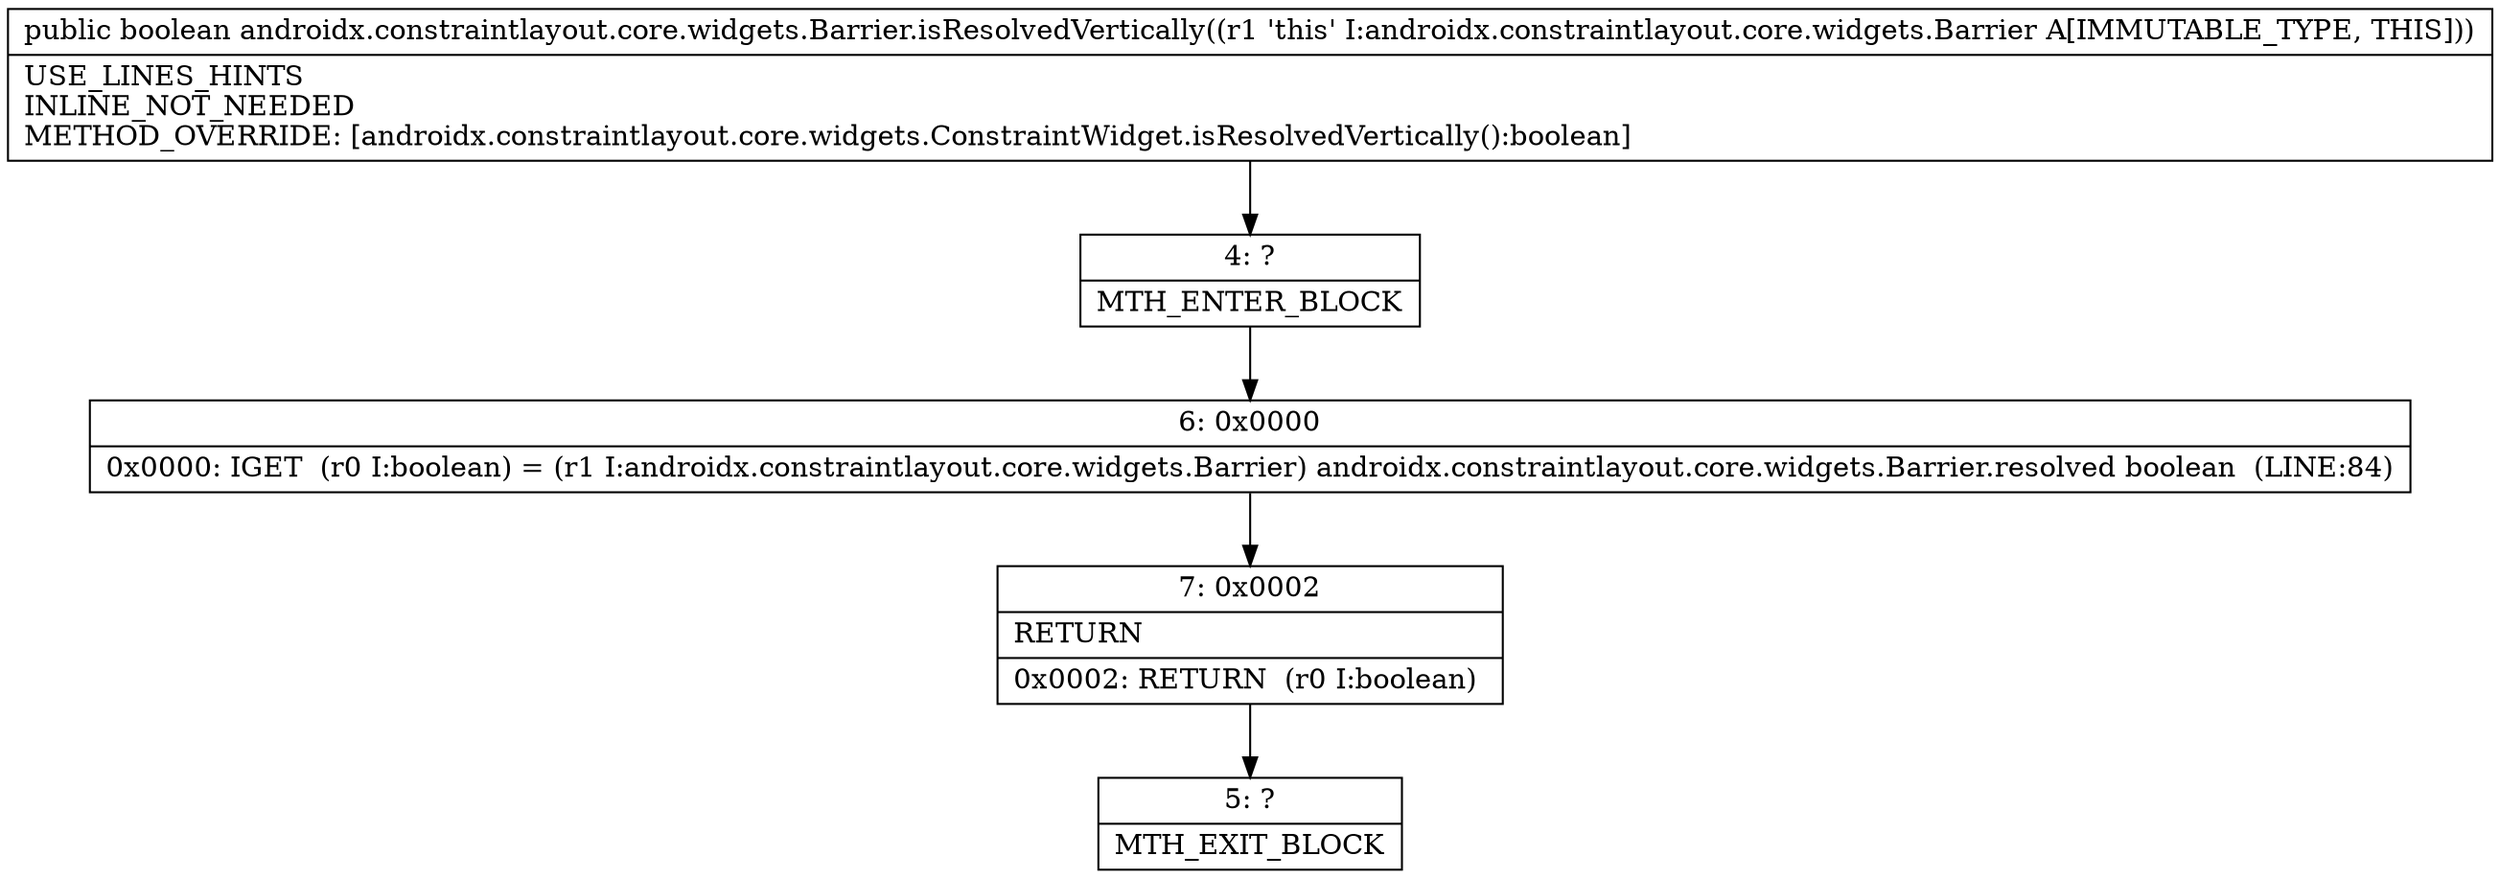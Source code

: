 digraph "CFG forandroidx.constraintlayout.core.widgets.Barrier.isResolvedVertically()Z" {
Node_4 [shape=record,label="{4\:\ ?|MTH_ENTER_BLOCK\l}"];
Node_6 [shape=record,label="{6\:\ 0x0000|0x0000: IGET  (r0 I:boolean) = (r1 I:androidx.constraintlayout.core.widgets.Barrier) androidx.constraintlayout.core.widgets.Barrier.resolved boolean  (LINE:84)\l}"];
Node_7 [shape=record,label="{7\:\ 0x0002|RETURN\l|0x0002: RETURN  (r0 I:boolean) \l}"];
Node_5 [shape=record,label="{5\:\ ?|MTH_EXIT_BLOCK\l}"];
MethodNode[shape=record,label="{public boolean androidx.constraintlayout.core.widgets.Barrier.isResolvedVertically((r1 'this' I:androidx.constraintlayout.core.widgets.Barrier A[IMMUTABLE_TYPE, THIS]))  | USE_LINES_HINTS\lINLINE_NOT_NEEDED\lMETHOD_OVERRIDE: [androidx.constraintlayout.core.widgets.ConstraintWidget.isResolvedVertically():boolean]\l}"];
MethodNode -> Node_4;Node_4 -> Node_6;
Node_6 -> Node_7;
Node_7 -> Node_5;
}

